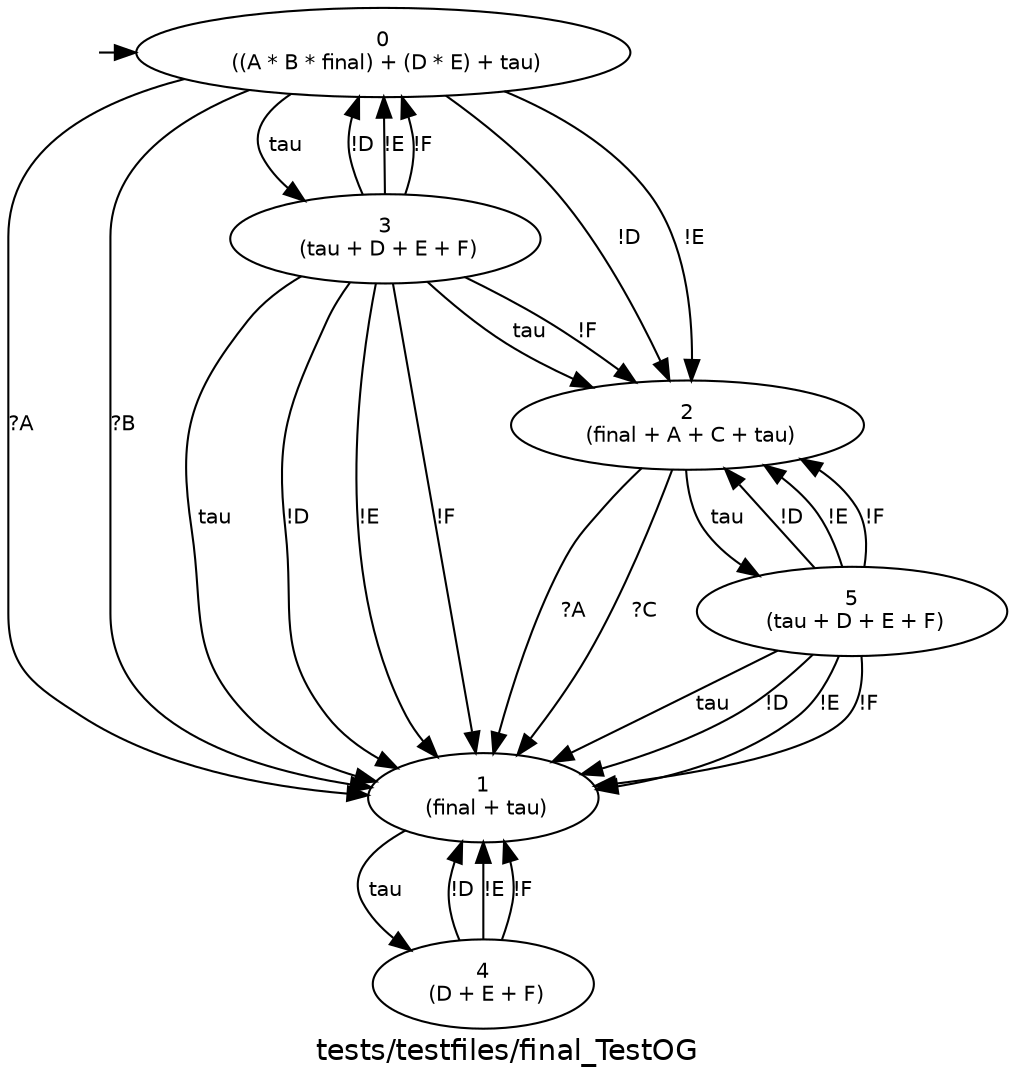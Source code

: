 digraph D {
graph [fontname="Helvetica", label="tests/testfiles/final_TestOG"];
node [fontname="Helvetica" fontsize=10];
edge [fontname="Helvetica" fontsize=10];
  q_0 [label="" height="0.01" width="0.01" style="invis"];
  q_0 -> 0 [minlen="0.5"];
  0 [label="0\n ((A * B * final) + (D * E) + tau)"]
  0 -> 3 [label=" tau"]
  0 -> 1 [label="?A"]
  0 -> 1 [label="?B"]
  0 -> 2 [label="!D"]
  0 -> 2 [label="!E"]
  1 [label="1\n (final + tau)"]
  1 -> 4 [label=" tau"]
  2 [label="2\n (final + A + C + tau)"]
  2 -> 5 [label=" tau"]
  2 -> 1 [label="?A"]
  2 -> 1 [label="?C"]
  3 [label="3\n (tau + D + E + F)"]
  3 -> 1 [label=" tau"]
  3 -> 2 [label=" tau"]
  3 -> 0 [label="!D"]
  3 -> 1 [label="!D"]
  3 -> 0 [label="!E"]
  3 -> 1 [label="!E"]
  3 -> 0 [label="!F"]
  3 -> 1 [label="!F"]
  3 -> 2 [label="!F"]
  4 [label="4\n (D + E + F)"]
  4 -> 1 [label="!D"]
  4 -> 1 [label="!E"]
  4 -> 1 [label="!F"]
  5 [label="5\n (tau + D + E + F)"]
  5 -> 1 [label=" tau"]
  5 -> 1 [label="!D"]
  5 -> 2 [label="!D"]
  5 -> 1 [label="!E"]
  5 -> 2 [label="!E"]
  5 -> 1 [label="!F"]
  5 -> 2 [label="!F"]
}
